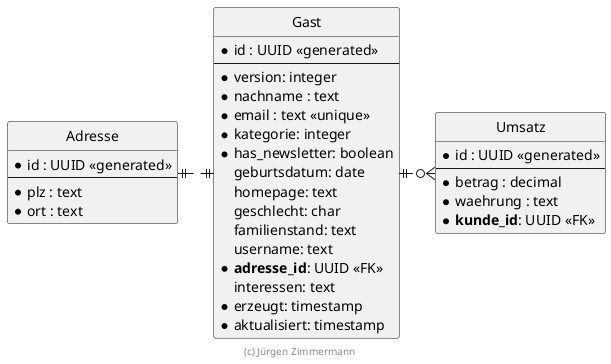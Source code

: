 ' Copyright (C) 2019 - present Juergen Zimmermann, Hochschule Karlsruhe
'
' This program is free software: you can redistribute it and/or modify
' it under the terms of the GNU General Public License as published by
' the Free Software Foundation, either version 3 of the License, or
' (at your option) any later version.
'
' This program is distributed in the hope that it will be useful,
' but WITHOUT ANY WARRANTY; without even the implied warranty of
' MERCHANTABILITY or FITNESS FOR A PARTICULAR PURPOSE.  See the
' GNU General Public License for more details.
'
' You should have received a copy of the GNU General Public License
' along with this program.  If not, see <https://www.gnu.org/licenses/>.
@startuml ER Diagramm

' hide the spot
hide circle

' evtl. Prbleme mit Kraehenfuessen vermeiden
skinparam linetype ortho

entity "Adresse" {
  * id : UUID <<generated>>
  --
  * plz : text
  * ort : text
}

entity "Gast" {
  * id : UUID <<generated>>
  --
  * version: integer
  * nachname : text
  * email : text <<unique>>
  * kategorie: integer
  * has_newsletter: boolean
    geburtsdatum: date
    homepage: text
    geschlecht: char
    familienstand: text
    username: text
  * **adresse_id**: UUID <<FK>>
    interessen: text
  * erzeugt: timestamp
  * aktualisiert: timestamp
}

entity "Umsatz" {
  * id : UUID <<generated>>
  --
  * betrag : decimal
  * waehrung : text
  * **kunde_id**: UUID <<FK>>
}

Gast ||.left.|| Adresse
Gast ||.right.o{ Umsatz

footer (c) Jürgen Zimmermann

@enduml
